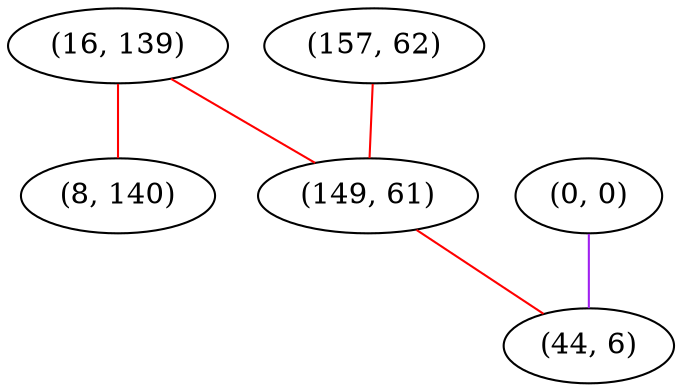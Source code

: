graph "" {
"(16, 139)";
"(0, 0)";
"(8, 140)";
"(157, 62)";
"(149, 61)";
"(44, 6)";
"(16, 139)" -- "(149, 61)"  [color=red, key=0, weight=1];
"(16, 139)" -- "(8, 140)"  [color=red, key=0, weight=1];
"(0, 0)" -- "(44, 6)"  [color=purple, key=0, weight=4];
"(157, 62)" -- "(149, 61)"  [color=red, key=0, weight=1];
"(149, 61)" -- "(44, 6)"  [color=red, key=0, weight=1];
}
